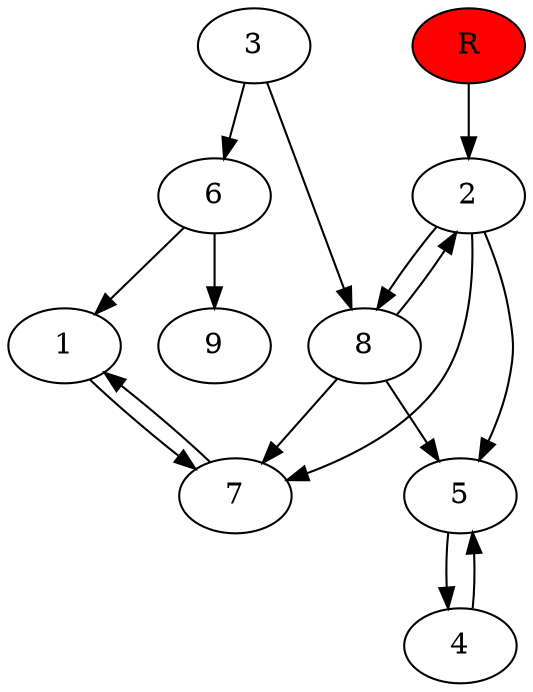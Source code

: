 digraph prb10769 {
	1
	2
	3
	4
	5
	6
	7
	8
	R [fillcolor="#ff0000" style=filled]
	1 -> 7
	2 -> 5
	2 -> 7
	2 -> 8
	3 -> 6
	3 -> 8
	4 -> 5
	5 -> 4
	6 -> 1
	6 -> 9
	7 -> 1
	8 -> 2
	8 -> 5
	8 -> 7
	R -> 2
}
